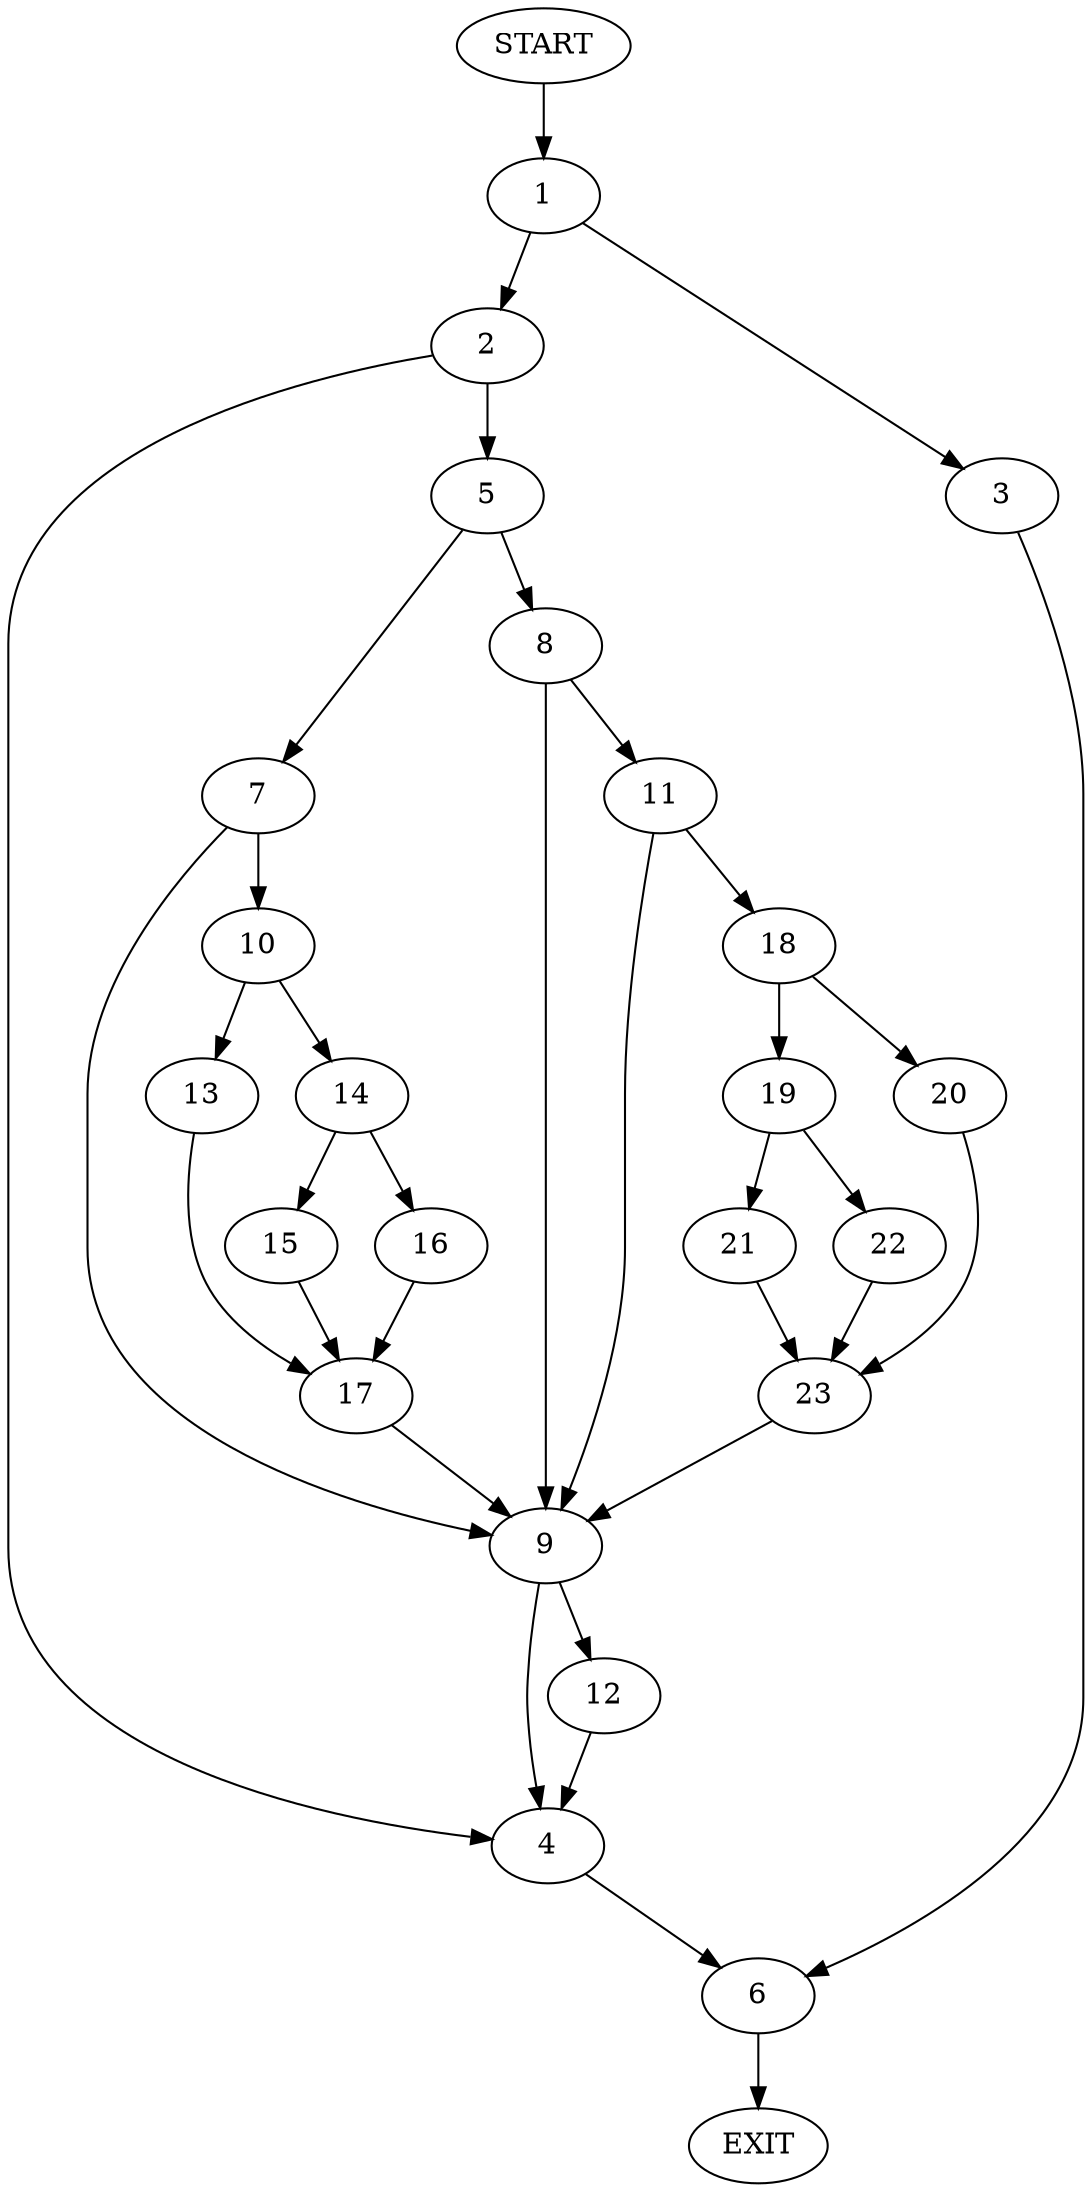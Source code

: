 digraph {
0 [label="START"]
24 [label="EXIT"]
0 -> 1
1 -> 2
1 -> 3
2 -> 4
2 -> 5
3 -> 6
4 -> 6
5 -> 7
5 -> 8
7 -> 9
7 -> 10
8 -> 11
8 -> 9
9 -> 4
9 -> 12
10 -> 13
10 -> 14
14 -> 15
14 -> 16
13 -> 17
15 -> 17
16 -> 17
17 -> 9
11 -> 18
11 -> 9
18 -> 19
18 -> 20
19 -> 21
19 -> 22
20 -> 23
21 -> 23
22 -> 23
23 -> 9
12 -> 4
6 -> 24
}
